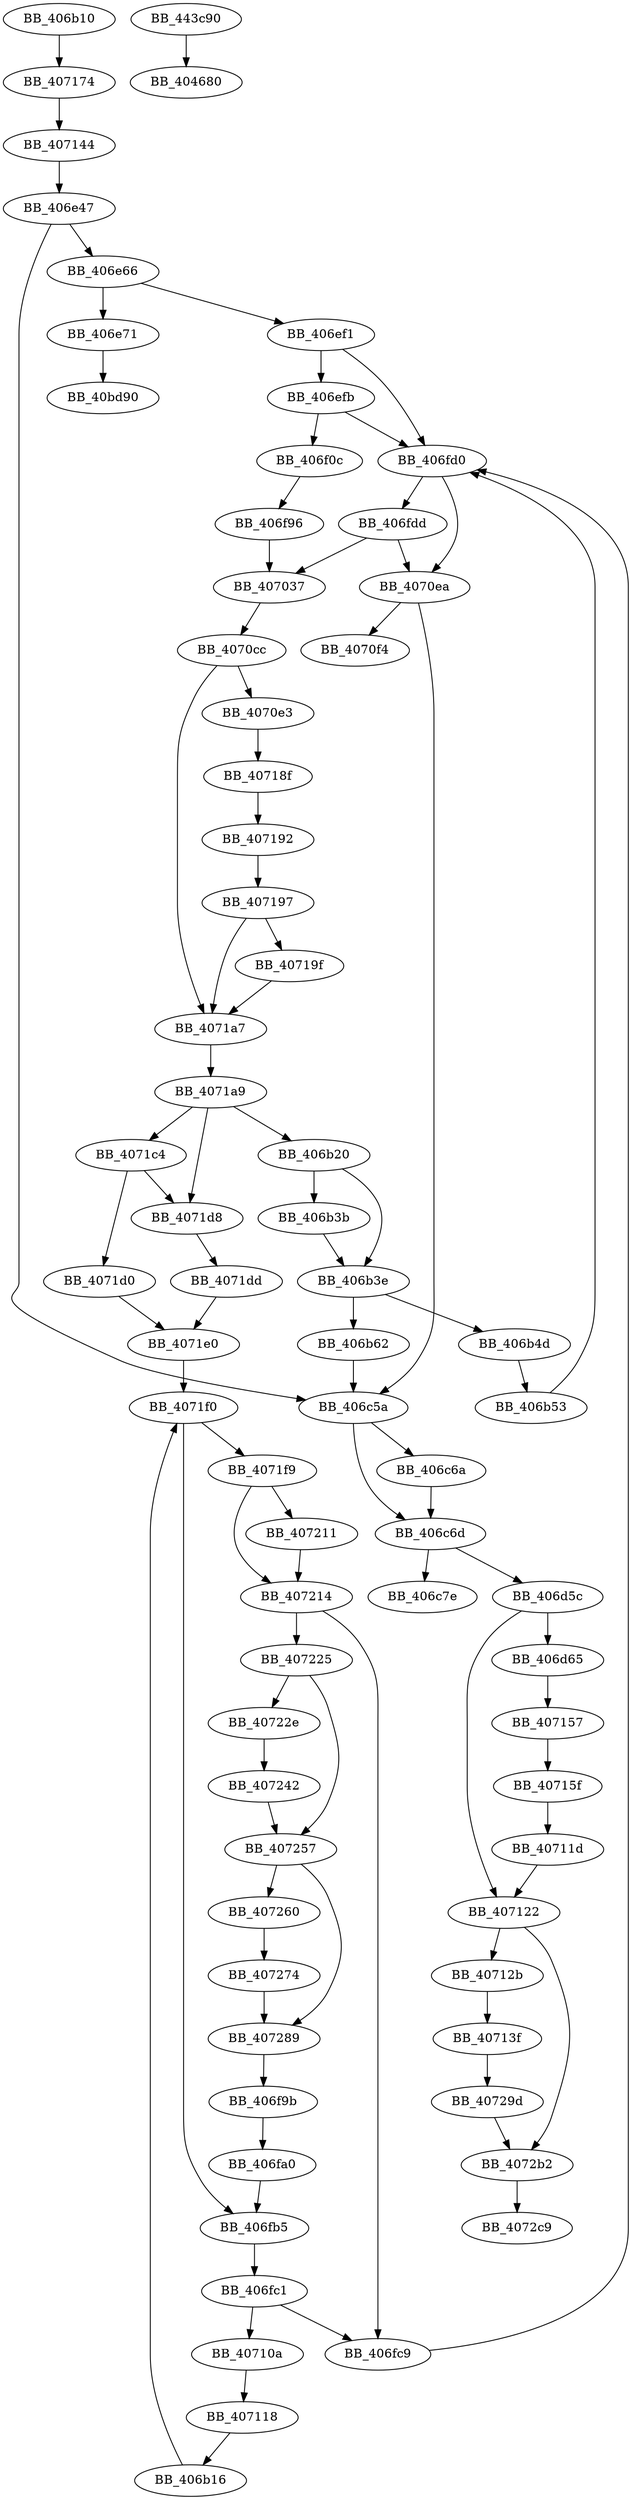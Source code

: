DiGraph sub_406B10{
BB_406b10->BB_407174
BB_406b16->BB_4071f0
BB_406b20->BB_406b3b
BB_406b20->BB_406b3e
BB_406b3b->BB_406b3e
BB_406b3e->BB_406b4d
BB_406b3e->BB_406b62
BB_406b4d->BB_406b53
BB_406b53->BB_406fd0
BB_406b62->BB_406c5a
BB_406c5a->BB_406c6a
BB_406c5a->BB_406c6d
BB_406c6a->BB_406c6d
BB_406c6d->BB_406c7e
BB_406c6d->BB_406d5c
BB_406d5c->BB_406d65
BB_406d5c->BB_407122
BB_406d65->BB_407157
BB_406e47->BB_406c5a
BB_406e47->BB_406e66
BB_406e66->BB_406e71
BB_406e66->BB_406ef1
BB_406e71->BB_40bd90
BB_406ef1->BB_406efb
BB_406ef1->BB_406fd0
BB_406efb->BB_406f0c
BB_406efb->BB_406fd0
BB_406f0c->BB_406f96
BB_406f96->BB_407037
BB_406f9b->BB_406fa0
BB_406fa0->BB_406fb5
BB_406fb5->BB_406fc1
BB_406fc1->BB_406fc9
BB_406fc1->BB_40710a
BB_406fc9->BB_406fd0
BB_406fd0->BB_406fdd
BB_406fd0->BB_4070ea
BB_406fdd->BB_407037
BB_406fdd->BB_4070ea
BB_407037->BB_4070cc
BB_4070cc->BB_4070e3
BB_4070cc->BB_4071a7
BB_4070e3->BB_40718f
BB_4070ea->BB_406c5a
BB_4070ea->BB_4070f4
BB_40710a->BB_407118
BB_407118->BB_406b16
BB_40711d->BB_407122
BB_407122->BB_40712b
BB_407122->BB_4072b2
BB_40712b->BB_40713f
BB_40713f->BB_40729d
BB_407144->BB_406e47
BB_407157->BB_40715f
BB_40715f->BB_40711d
BB_407174->BB_407144
BB_40718f->BB_407192
BB_407192->BB_407197
BB_407197->BB_40719f
BB_407197->BB_4071a7
BB_40719f->BB_4071a7
BB_4071a7->BB_4071a9
BB_4071a9->BB_406b20
BB_4071a9->BB_4071c4
BB_4071a9->BB_4071d8
BB_4071c4->BB_4071d0
BB_4071c4->BB_4071d8
BB_4071d0->BB_4071e0
BB_4071d8->BB_4071dd
BB_4071dd->BB_4071e0
BB_4071e0->BB_4071f0
BB_4071f0->BB_406fb5
BB_4071f0->BB_4071f9
BB_4071f9->BB_407211
BB_4071f9->BB_407214
BB_407211->BB_407214
BB_407214->BB_406fc9
BB_407214->BB_407225
BB_407225->BB_40722e
BB_407225->BB_407257
BB_40722e->BB_407242
BB_407242->BB_407257
BB_407257->BB_407260
BB_407257->BB_407289
BB_407260->BB_407274
BB_407274->BB_407289
BB_407289->BB_406f9b
BB_40729d->BB_4072b2
BB_4072b2->BB_4072c9
BB_443c90->BB_404680
}
